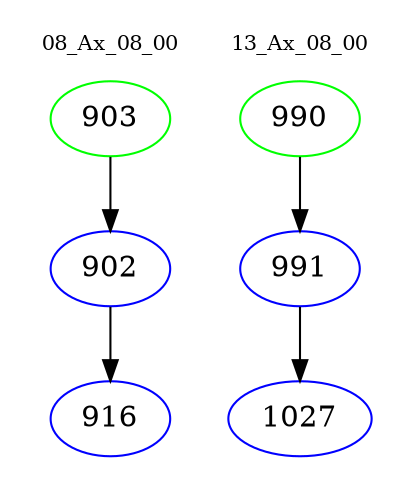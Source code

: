 digraph{
subgraph cluster_0 {
color = white
label = "08_Ax_08_00";
fontsize=10;
T0_903 [label="903", color="green"]
T0_903 -> T0_902 [color="black"]
T0_902 [label="902", color="blue"]
T0_902 -> T0_916 [color="black"]
T0_916 [label="916", color="blue"]
}
subgraph cluster_1 {
color = white
label = "13_Ax_08_00";
fontsize=10;
T1_990 [label="990", color="green"]
T1_990 -> T1_991 [color="black"]
T1_991 [label="991", color="blue"]
T1_991 -> T1_1027 [color="black"]
T1_1027 [label="1027", color="blue"]
}
}
